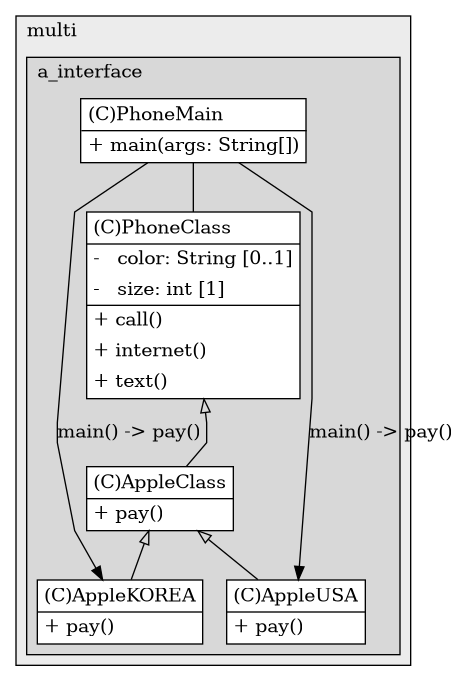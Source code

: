 @startuml

/' diagram meta data start
config=StructureConfiguration;
{
  "projectClassification": {
    "searchMode": "OpenProject", // OpenProject, AllProjects
    "includedProjects": "",
    "pathEndKeywords": "*.impl",
    "isClientPath": "",
    "isClientName": "",
    "isTestPath": "",
    "isTestName": "",
    "isMappingPath": "",
    "isMappingName": "",
    "isDataAccessPath": "",
    "isDataAccessName": "",
    "isDataStructurePath": "",
    "isDataStructureName": "",
    "isInterfaceStructuresPath": "",
    "isInterfaceStructuresName": "",
    "isEntryPointPath": "",
    "isEntryPointName": "",
    "treatFinalFieldsAsMandatory": false
  },
  "graphRestriction": {
    "classPackageExcludeFilter": "",
    "classPackageIncludeFilter": "",
    "classNameExcludeFilter": "",
    "classNameIncludeFilter": "",
    "methodNameExcludeFilter": "",
    "methodNameIncludeFilter": "",
    "removeByInheritance": "", // inheritance/annotation based filtering is done in a second step
    "removeByAnnotation": "",
    "removeByClassPackage": "", // cleanup the graph after inheritance/annotation based filtering is done
    "removeByClassName": "",
    "cutMappings": false,
    "cutEnum": true,
    "cutTests": true,
    "cutClient": true,
    "cutDataAccess": false,
    "cutInterfaceStructures": false,
    "cutDataStructures": false,
    "cutGetterAndSetter": true,
    "cutConstructors": true
  },
  "graphTraversal": {
    "forwardDepth": 6,
    "backwardDepth": 6,
    "classPackageExcludeFilter": "",
    "classPackageIncludeFilter": "",
    "classNameExcludeFilter": "",
    "classNameIncludeFilter": "",
    "methodNameExcludeFilter": "",
    "methodNameIncludeFilter": "",
    "hideMappings": false,
    "hideDataStructures": false,
    "hidePrivateMethods": true,
    "hideInterfaceCalls": true, // indirection: implementation -> interface (is hidden) -> implementation
    "onlyShowApplicationEntryPoints": false, // root node is included
    "useMethodCallsForStructureDiagram": "ForwardOnly" // ForwardOnly, BothDirections, No
  },
  "details": {
    "aggregation": "GroupByClass", // ByClass, GroupByClass, None
    "showClassGenericTypes": true,
    "showMethods": true,
    "showMethodParameterNames": true,
    "showMethodParameterTypes": true,
    "showMethodReturnType": true,
    "showPackageLevels": 2,
    "showDetailedClassStructure": true
  },
  "rootClass": "com.multi.a_interface.PhoneMain",
  "extensionCallbackMethod": "" // qualified.class.name#methodName - signature: public static String method(String)
}
diagram meta data end '/



digraph g {
    rankdir="TB"
    splines=polyline
    

'nodes 
subgraph cluster_104256825 { 
   	label=multi
	labeljust=l
	fillcolor="#ececec"
	style=filled
   
   subgraph cluster_378904998 { 
   	label=a_interface
	labeljust=l
	fillcolor="#d8d8d8"
	style=filled
   
   AppleClass1219151481[
	label=<<TABLE BORDER="1" CELLBORDER="0" CELLPADDING="4" CELLSPACING="0">
<TR><TD ALIGN="LEFT" >(C)AppleClass</TD></TR>
<HR/>
<TR><TD ALIGN="LEFT" >+ pay()</TD></TR>
</TABLE>>
	style=filled
	margin=0
	shape=plaintext
	fillcolor="#FFFFFF"
];

AppleKOREA1219151481[
	label=<<TABLE BORDER="1" CELLBORDER="0" CELLPADDING="4" CELLSPACING="0">
<TR><TD ALIGN="LEFT" >(C)AppleKOREA</TD></TR>
<HR/>
<TR><TD ALIGN="LEFT" >+ pay()</TD></TR>
</TABLE>>
	style=filled
	margin=0
	shape=plaintext
	fillcolor="#FFFFFF"
];

AppleUSA1219151481[
	label=<<TABLE BORDER="1" CELLBORDER="0" CELLPADDING="4" CELLSPACING="0">
<TR><TD ALIGN="LEFT" >(C)AppleUSA</TD></TR>
<HR/>
<TR><TD ALIGN="LEFT" >+ pay()</TD></TR>
</TABLE>>
	style=filled
	margin=0
	shape=plaintext
	fillcolor="#FFFFFF"
];

PhoneClass1219151481[
	label=<<TABLE BORDER="1" CELLBORDER="0" CELLPADDING="4" CELLSPACING="0">
<TR><TD ALIGN="LEFT" >(C)PhoneClass</TD></TR>
<HR/>
<TR><TD ALIGN="LEFT" >-   color: String [0..1]</TD></TR>
<TR><TD ALIGN="LEFT" >-   size: int [1]</TD></TR>
<HR/>
<TR><TD ALIGN="LEFT" >+ call()</TD></TR>
<TR><TD ALIGN="LEFT" >+ internet()</TD></TR>
<TR><TD ALIGN="LEFT" >+ text()</TD></TR>
</TABLE>>
	style=filled
	margin=0
	shape=plaintext
	fillcolor="#FFFFFF"
];

PhoneMain1219151481[
	label=<<TABLE BORDER="1" CELLBORDER="0" CELLPADDING="4" CELLSPACING="0">
<TR><TD ALIGN="LEFT" >(C)PhoneMain</TD></TR>
<HR/>
<TR><TD ALIGN="LEFT" >+ main(args: String[])</TD></TR>
</TABLE>>
	style=filled
	margin=0
	shape=plaintext
	fillcolor="#FFFFFF"
];
} 
} 

'edges    
AppleClass1219151481 -> AppleKOREA1219151481[arrowhead=none, arrowtail=empty, dir=both];
AppleClass1219151481 -> AppleUSA1219151481[arrowhead=none, arrowtail=empty, dir=both];
PhoneClass1219151481 -> AppleClass1219151481[arrowhead=none, arrowtail=empty, dir=both];
PhoneMain1219151481 -> AppleKOREA1219151481[label="main() -> pay()"];
PhoneMain1219151481 -> AppleUSA1219151481[label="main() -> pay()"];
PhoneMain1219151481 -> PhoneClass1219151481[arrowhead=none];
    
}
@enduml